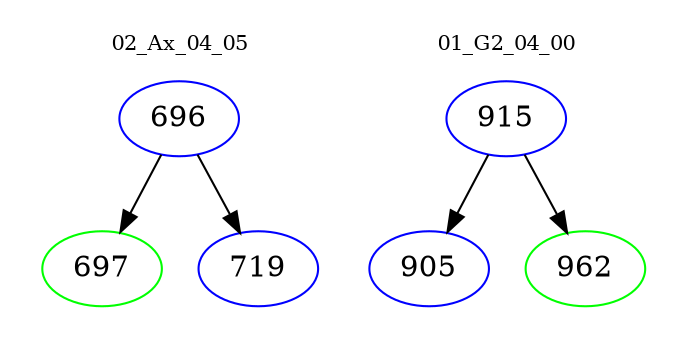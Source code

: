 digraph{
subgraph cluster_0 {
color = white
label = "02_Ax_04_05";
fontsize=10;
T0_696 [label="696", color="blue"]
T0_696 -> T0_697 [color="black"]
T0_697 [label="697", color="green"]
T0_696 -> T0_719 [color="black"]
T0_719 [label="719", color="blue"]
}
subgraph cluster_1 {
color = white
label = "01_G2_04_00";
fontsize=10;
T1_915 [label="915", color="blue"]
T1_915 -> T1_905 [color="black"]
T1_905 [label="905", color="blue"]
T1_915 -> T1_962 [color="black"]
T1_962 [label="962", color="green"]
}
}
